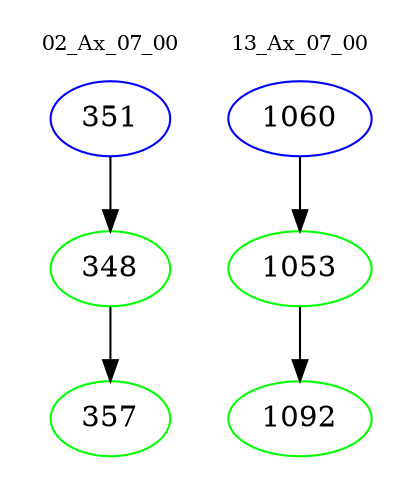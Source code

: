 digraph{
subgraph cluster_0 {
color = white
label = "02_Ax_07_00";
fontsize=10;
T0_351 [label="351", color="blue"]
T0_351 -> T0_348 [color="black"]
T0_348 [label="348", color="green"]
T0_348 -> T0_357 [color="black"]
T0_357 [label="357", color="green"]
}
subgraph cluster_1 {
color = white
label = "13_Ax_07_00";
fontsize=10;
T1_1060 [label="1060", color="blue"]
T1_1060 -> T1_1053 [color="black"]
T1_1053 [label="1053", color="green"]
T1_1053 -> T1_1092 [color="black"]
T1_1092 [label="1092", color="green"]
}
}
